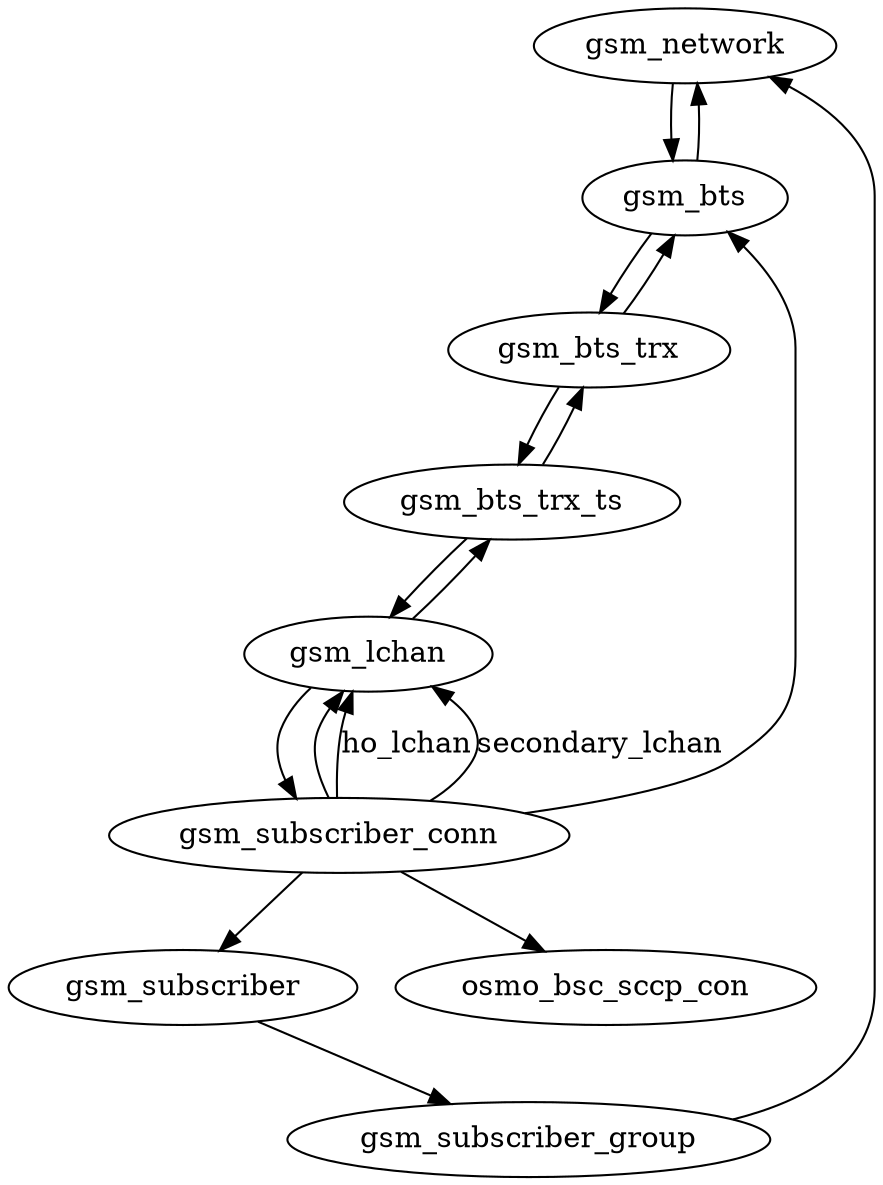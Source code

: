 digraph G {
	net [label="gsm_network"]
	bts [label="gsm_bts"]
	trx [label="gsm_bts_trx"]
	ts [label="gsm_bts_trx_ts"]
	lchan [label="gsm_lchan"]
	sub [label="gsm_subscriber"]
	subcon [label="gsm_subscriber_conn"]
	sccpcon [label="osmo_bsc_sccp_con"]
	subgrp [label="gsm_subscriber_group"]

	net -> bts
	bts -> trx
	trx -> ts
	ts -> lchan

	lchan -> ts
	ts -> trx
	trx -> bts
	bts -> net

	lchan -> subcon

	subcon -> sub
	subcon -> sccpcon
	subcon -> lchan
	subcon -> lchan [label="ho_lchan"]
	subcon -> bts
	subcon -> lchan [label="secondary_lchan"]

	sub -> subgrp
	subgrp -> net
}
